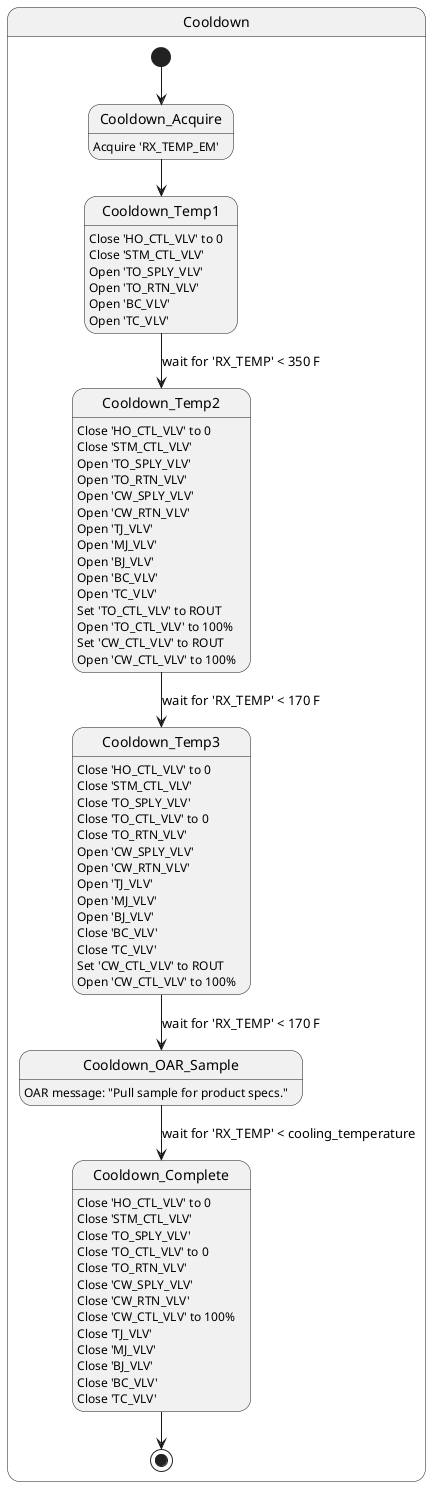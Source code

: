 @startuml

state Cooldown{

[*] --> Cooldown_Acquire
Cooldown_Acquire: Acquire 'RX_TEMP_EM'

Cooldown_Acquire --> Cooldown_Temp1
Cooldown_Temp1: Close 'HO_CTL_VLV' to 0
Cooldown_Temp1: Close 'STM_CTL_VLV'
Cooldown_Temp1: Open 'TO_SPLY_VLV'
Cooldown_Temp1: Open 'TO_RTN_VLV'
Cooldown_Temp1: Open 'BC_VLV'
Cooldown_Temp1: Open 'TC_VLV'

Cooldown_Temp1 --> Cooldown_Temp2: wait for 'RX_TEMP' < 350 F
Cooldown_Temp2: Close 'HO_CTL_VLV' to 0
Cooldown_Temp2: Close 'STM_CTL_VLV'
Cooldown_Temp2: Open 'TO_SPLY_VLV'
Cooldown_Temp2: Open 'TO_RTN_VLV'
Cooldown_Temp2: Open 'CW_SPLY_VLV'
Cooldown_Temp2: Open 'CW_RTN_VLV'
Cooldown_Temp2: Open 'TJ_VLV'
Cooldown_Temp2: Open 'MJ_VLV'
Cooldown_Temp2: Open 'BJ_VLV'
Cooldown_Temp2: Open 'BC_VLV'
Cooldown_Temp2: Open 'TC_VLV'
Cooldown_Temp2: Set 'TO_CTL_VLV' to ROUT
Cooldown_Temp2: Open 'TO_CTL_VLV' to 100%
Cooldown_Temp2: Set 'CW_CTL_VLV' to ROUT
Cooldown_Temp2: Open 'CW_CTL_VLV' to 100%

Cooldown_Temp2 --> Cooldown_Temp3: wait for 'RX_TEMP' < 170 F
Cooldown_Temp3: Close 'HO_CTL_VLV' to 0
Cooldown_Temp3: Close 'STM_CTL_VLV'
Cooldown_Temp3: Close 'TO_SPLY_VLV'
Cooldown_Temp3: Close 'TO_CTL_VLV' to 0
Cooldown_Temp3: Close 'TO_RTN_VLV'
Cooldown_Temp3: Open 'CW_SPLY_VLV'
Cooldown_Temp3: Open 'CW_RTN_VLV'
Cooldown_Temp3: Open 'TJ_VLV'
Cooldown_Temp3: Open 'MJ_VLV'
Cooldown_Temp3: Open 'BJ_VLV'
Cooldown_Temp3: Close 'BC_VLV'
Cooldown_Temp3: Close 'TC_VLV'
Cooldown_Temp3: Set 'CW_CTL_VLV' to ROUT
Cooldown_Temp3: Open 'CW_CTL_VLV' to 100%

Cooldown_Temp3 --> Cooldown_OAR_Sample: wait for 'RX_TEMP' < 170 F
Cooldown_OAR_Sample: OAR message: "Pull sample for product specs."

Cooldown_OAR_Sample --> Cooldown_Complete: wait for 'RX_TEMP' < cooling_temperature
Cooldown_Complete: Close 'HO_CTL_VLV' to 0
Cooldown_Complete: Close 'STM_CTL_VLV'
Cooldown_Complete: Close 'TO_SPLY_VLV'
Cooldown_Complete: Close 'TO_CTL_VLV' to 0
Cooldown_Complete: Close 'TO_RTN_VLV'
Cooldown_Complete: Close 'CW_SPLY_VLV'
Cooldown_Complete: Close 'CW_RTN_VLV'
Cooldown_Complete: Close 'CW_CTL_VLV' to 100%
Cooldown_Complete: Close 'TJ_VLV'
Cooldown_Complete: Close 'MJ_VLV'
Cooldown_Complete: Close 'BJ_VLV'
Cooldown_Complete: Close 'BC_VLV'
Cooldown_Complete: Close 'TC_VLV'

Cooldown_Complete --> [*]

}

@enduml